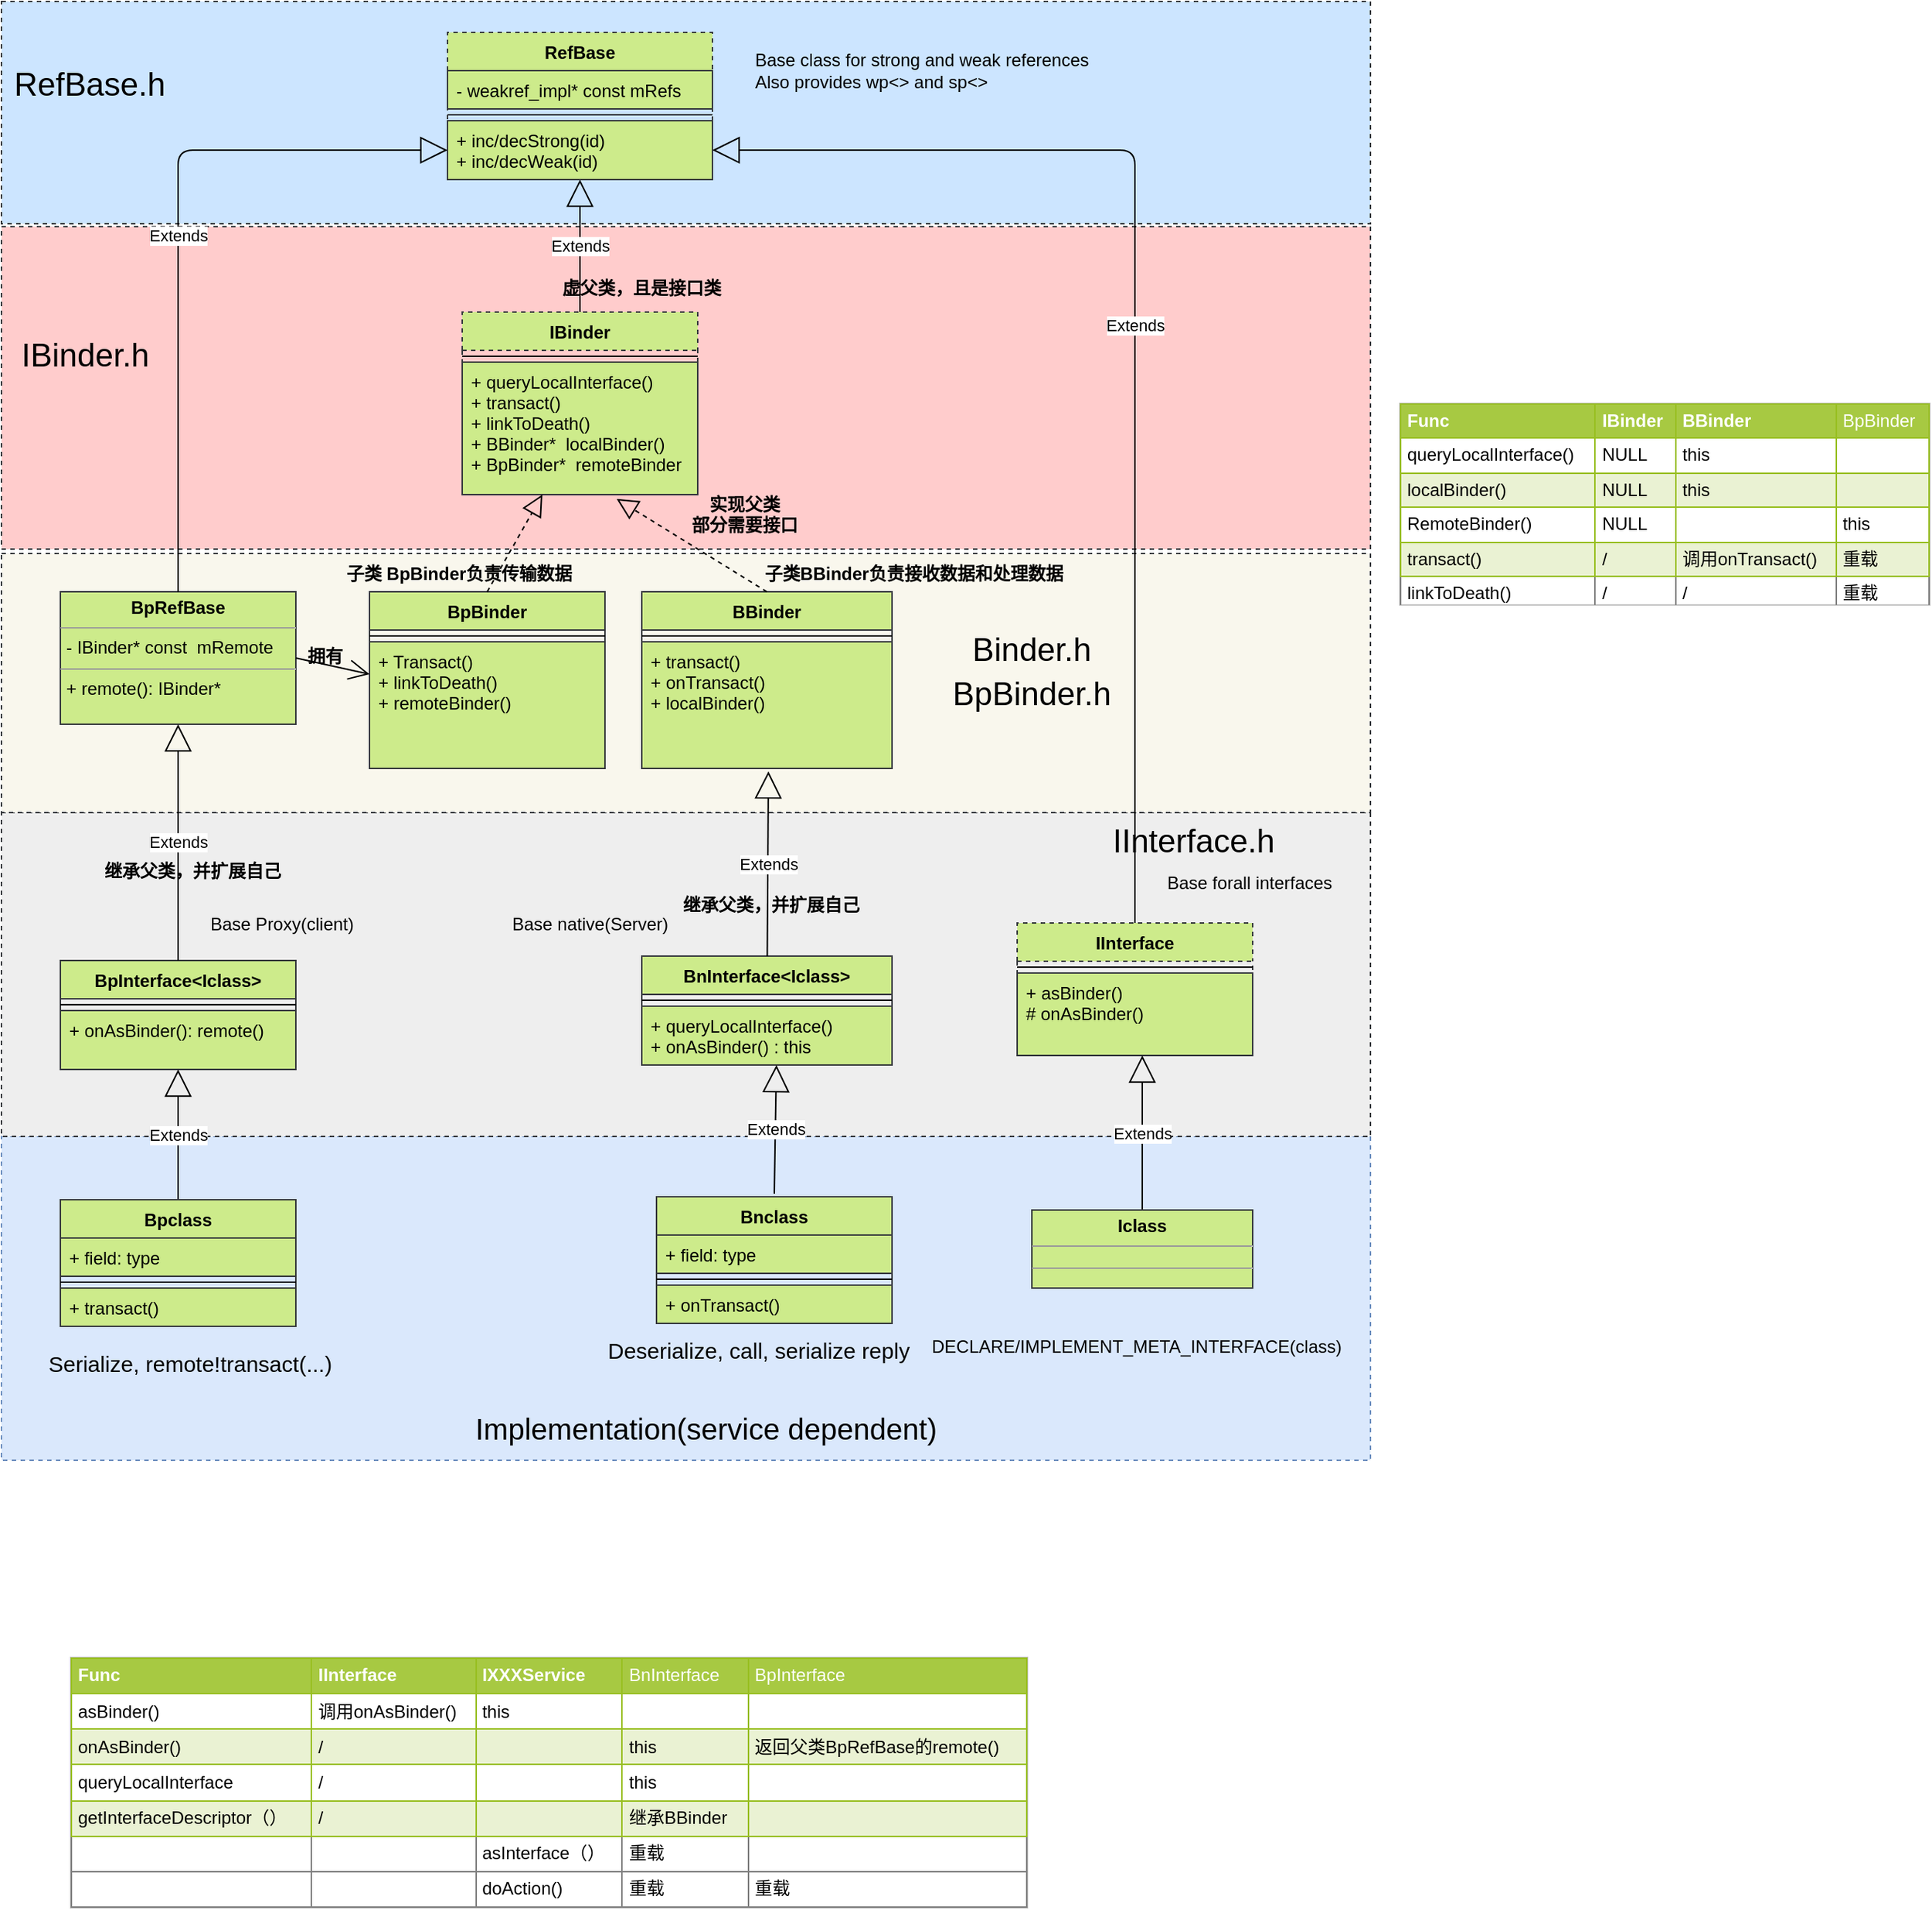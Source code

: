 <mxfile version="10.7.5" type="github"><diagram id="XoV3vyDaCqy8AsBaV7ED" name="Page-1"><mxGraphModel dx="1394" dy="1815" grid="1" gridSize="10" guides="1" tooltips="1" connect="1" arrows="1" fold="1" page="1" pageScale="1" pageWidth="850" pageHeight="1100" math="0" shadow="0"><root><mxCell id="0"/><mxCell id="1" parent="0"/><mxCell id="CPsG9SEY5jyk_iXfo9My-16" value="" style="rounded=0;whiteSpace=wrap;html=1;dashed=1;fillColor=#dae8fc;strokeColor=#6c8ebf;" vertex="1" parent="1"><mxGeometry y="530" width="930" height="220" as="geometry"/></mxCell><mxCell id="CPsG9SEY5jyk_iXfo9My-9" value="" style="rounded=0;whiteSpace=wrap;html=1;dashed=1;fillColor=#eeeeee;strokeColor=#36393d;" vertex="1" parent="1"><mxGeometry y="310" width="930" height="220" as="geometry"/></mxCell><mxCell id="CPsG9SEY5jyk_iXfo9My-1" value="" style="rounded=0;whiteSpace=wrap;html=1;dashed=1;fillColor=#f9f7ed;strokeColor=#36393d;" vertex="1" parent="1"><mxGeometry y="134" width="930" height="176" as="geometry"/></mxCell><mxCell id="U_8C0pxJ0CiSHhDWeCDq-96" value="" style="rounded=0;whiteSpace=wrap;html=1;dashed=1;fillColor=#ffcccc;strokeColor=#36393d;" parent="1" vertex="1"><mxGeometry y="-88" width="930" height="219" as="geometry"/></mxCell><mxCell id="U_8C0pxJ0CiSHhDWeCDq-94" value="" style="rounded=0;whiteSpace=wrap;html=1;dashed=1;fillColor=#cce5ff;strokeColor=#36393d;" parent="1" vertex="1"><mxGeometry y="-241" width="930" height="151" as="geometry"/></mxCell><mxCell id="U_8C0pxJ0CiSHhDWeCDq-1" value="IBinder" style="swimlane;fontStyle=1;align=center;verticalAlign=top;childLayout=stackLayout;horizontal=1;startSize=26;horizontalStack=0;resizeParent=1;resizeParentMax=0;resizeLast=0;collapsible=1;marginBottom=0;fillColor=#cdeb8b;strokeColor=#36393d;dashed=1;" parent="1" vertex="1"><mxGeometry x="313" y="-30" width="160" height="124" as="geometry"/></mxCell><mxCell id="U_8C0pxJ0CiSHhDWeCDq-2" value="" style="line;strokeWidth=1;fillColor=none;align=left;verticalAlign=middle;spacingTop=-1;spacingLeft=3;spacingRight=3;rotatable=0;labelPosition=right;points=[];portConstraint=eastwest;" parent="U_8C0pxJ0CiSHhDWeCDq-1" vertex="1"><mxGeometry y="26" width="160" height="8" as="geometry"/></mxCell><mxCell id="U_8C0pxJ0CiSHhDWeCDq-3" value="+ queryLocalInterface()&#10;+ transact()&#10;+ linkToDeath()&#10;+ BBinder*  localBinder()&#10;+ BpBinder*  remoteBinder" style="text;strokeColor=#36393d;fillColor=#cdeb8b;align=left;verticalAlign=top;spacingLeft=4;spacingRight=4;overflow=hidden;rotatable=0;points=[[0,0.5],[1,0.5]];portConstraint=eastwest;" parent="U_8C0pxJ0CiSHhDWeCDq-1" vertex="1"><mxGeometry y="34" width="160" height="90" as="geometry"/></mxCell><mxCell id="U_8C0pxJ0CiSHhDWeCDq-4" value="BpBinder" style="swimlane;fontStyle=1;align=center;verticalAlign=top;childLayout=stackLayout;horizontal=1;startSize=26;horizontalStack=0;resizeParent=1;resizeParentMax=0;resizeLast=0;collapsible=1;marginBottom=0;fillColor=#cdeb8b;strokeColor=#36393d;" parent="1" vertex="1"><mxGeometry x="250" y="160" width="160" height="120" as="geometry"/></mxCell><mxCell id="U_8C0pxJ0CiSHhDWeCDq-5" value="" style="line;strokeWidth=1;fillColor=none;align=left;verticalAlign=middle;spacingTop=-1;spacingLeft=3;spacingRight=3;rotatable=0;labelPosition=right;points=[];portConstraint=eastwest;" parent="U_8C0pxJ0CiSHhDWeCDq-4" vertex="1"><mxGeometry y="26" width="160" height="8" as="geometry"/></mxCell><mxCell id="U_8C0pxJ0CiSHhDWeCDq-6" value="+ Transact()&#10;+ linkToDeath()&#10;+ remoteBinder()&#10;" style="text;strokeColor=#36393d;fillColor=#cdeb8b;align=left;verticalAlign=top;spacingLeft=4;spacingRight=4;overflow=hidden;rotatable=0;points=[[0,0.5],[1,0.5]];portConstraint=eastwest;" parent="U_8C0pxJ0CiSHhDWeCDq-4" vertex="1"><mxGeometry y="34" width="160" height="86" as="geometry"/></mxCell><mxCell id="U_8C0pxJ0CiSHhDWeCDq-7" value="BBinder&#10;&#10;" style="swimlane;fontStyle=1;align=center;verticalAlign=top;childLayout=stackLayout;horizontal=1;startSize=26;horizontalStack=0;resizeParent=1;resizeParentMax=0;resizeLast=0;collapsible=1;marginBottom=0;fillColor=#cdeb8b;strokeColor=#36393d;" parent="1" vertex="1"><mxGeometry x="435" y="160" width="170" height="120" as="geometry"/></mxCell><mxCell id="U_8C0pxJ0CiSHhDWeCDq-8" value="" style="line;strokeWidth=1;fillColor=none;align=left;verticalAlign=middle;spacingTop=-1;spacingLeft=3;spacingRight=3;rotatable=0;labelPosition=right;points=[];portConstraint=eastwest;" parent="U_8C0pxJ0CiSHhDWeCDq-7" vertex="1"><mxGeometry y="26" width="170" height="8" as="geometry"/></mxCell><mxCell id="U_8C0pxJ0CiSHhDWeCDq-9" value="+ transact()&#10;+ onTransact()&#10;+ localBinder()&#10;" style="text;strokeColor=#36393d;fillColor=#cdeb8b;align=left;verticalAlign=top;spacingLeft=4;spacingRight=4;overflow=hidden;rotatable=0;points=[[0,0.5],[1,0.5]];portConstraint=eastwest;" parent="U_8C0pxJ0CiSHhDWeCDq-7" vertex="1"><mxGeometry y="34" width="170" height="86" as="geometry"/></mxCell><mxCell id="U_8C0pxJ0CiSHhDWeCDq-10" value="IInterface&#10;&#10;" style="swimlane;fontStyle=1;align=center;verticalAlign=top;childLayout=stackLayout;horizontal=1;startSize=26;horizontalStack=0;resizeParent=1;resizeParentMax=0;resizeLast=0;collapsible=1;marginBottom=0;fillColor=#cdeb8b;strokeColor=#36393d;dashed=1;" parent="1" vertex="1"><mxGeometry x="690" y="385" width="160" height="90" as="geometry"/></mxCell><mxCell id="U_8C0pxJ0CiSHhDWeCDq-11" value="" style="line;strokeWidth=1;fillColor=none;align=left;verticalAlign=middle;spacingTop=-1;spacingLeft=3;spacingRight=3;rotatable=0;labelPosition=right;points=[];portConstraint=eastwest;" parent="U_8C0pxJ0CiSHhDWeCDq-10" vertex="1"><mxGeometry y="26" width="160" height="8" as="geometry"/></mxCell><mxCell id="U_8C0pxJ0CiSHhDWeCDq-12" value="+ asBinder()&#10;# onAsBinder()&#10;" style="text;strokeColor=#36393d;fillColor=#cdeb8b;align=left;verticalAlign=top;spacingLeft=4;spacingRight=4;overflow=hidden;rotatable=0;points=[[0,0.5],[1,0.5]];portConstraint=eastwest;" parent="U_8C0pxJ0CiSHhDWeCDq-10" vertex="1"><mxGeometry y="34" width="160" height="56" as="geometry"/></mxCell><mxCell id="U_8C0pxJ0CiSHhDWeCDq-16" value="BnInterface&lt;Iclass&gt;" style="swimlane;fontStyle=1;align=center;verticalAlign=top;childLayout=stackLayout;horizontal=1;startSize=26;horizontalStack=0;resizeParent=1;resizeParentMax=0;resizeLast=0;collapsible=1;marginBottom=0;fillColor=#cdeb8b;strokeColor=#36393d;" parent="1" vertex="1"><mxGeometry x="435" y="407.5" width="170" height="74" as="geometry"/></mxCell><mxCell id="U_8C0pxJ0CiSHhDWeCDq-17" value="" style="line;strokeWidth=1;fillColor=none;align=left;verticalAlign=middle;spacingTop=-1;spacingLeft=3;spacingRight=3;rotatable=0;labelPosition=right;points=[];portConstraint=eastwest;" parent="U_8C0pxJ0CiSHhDWeCDq-16" vertex="1"><mxGeometry y="26" width="170" height="8" as="geometry"/></mxCell><mxCell id="U_8C0pxJ0CiSHhDWeCDq-18" value="+ queryLocalInterface()&#10;+ onAsBinder() : this" style="text;strokeColor=#36393d;fillColor=#cdeb8b;align=left;verticalAlign=top;spacingLeft=4;spacingRight=4;overflow=hidden;rotatable=0;points=[[0,0.5],[1,0.5]];portConstraint=eastwest;" parent="U_8C0pxJ0CiSHhDWeCDq-16" vertex="1"><mxGeometry y="34" width="170" height="40" as="geometry"/></mxCell><mxCell id="U_8C0pxJ0CiSHhDWeCDq-19" value="Extends" style="endArrow=block;endSize=16;endFill=0;html=1;entryX=0.506;entryY=1.023;entryDx=0;entryDy=0;entryPerimeter=0;" parent="1" source="U_8C0pxJ0CiSHhDWeCDq-16" target="U_8C0pxJ0CiSHhDWeCDq-9" edge="1"><mxGeometry width="160" relative="1" as="geometry"><mxPoint x="630" y="610" as="sourcePoint"/><mxPoint x="790" y="610" as="targetPoint"/></mxGeometry></mxCell><mxCell id="U_8C0pxJ0CiSHhDWeCDq-21" value="BpInterface&lt;Iclass&gt;" style="swimlane;fontStyle=1;align=center;verticalAlign=top;childLayout=stackLayout;horizontal=1;startSize=26;horizontalStack=0;resizeParent=1;resizeParentMax=0;resizeLast=0;collapsible=1;marginBottom=0;fillColor=#cdeb8b;strokeColor=#36393d;" parent="1" vertex="1"><mxGeometry x="40" y="410.5" width="160" height="74" as="geometry"/></mxCell><mxCell id="U_8C0pxJ0CiSHhDWeCDq-22" value="" style="line;strokeWidth=1;fillColor=none;align=left;verticalAlign=middle;spacingTop=-1;spacingLeft=3;spacingRight=3;rotatable=0;labelPosition=right;points=[];portConstraint=eastwest;" parent="U_8C0pxJ0CiSHhDWeCDq-21" vertex="1"><mxGeometry y="26" width="160" height="8" as="geometry"/></mxCell><mxCell id="U_8C0pxJ0CiSHhDWeCDq-24" value="+ onAsBinder(): remote()" style="text;strokeColor=#36393d;fillColor=#cdeb8b;align=left;verticalAlign=top;spacingLeft=4;spacingRight=4;overflow=hidden;rotatable=0;points=[[0,0.5],[1,0.5]];portConstraint=eastwest;" parent="U_8C0pxJ0CiSHhDWeCDq-21" vertex="1"><mxGeometry y="34" width="160" height="40" as="geometry"/></mxCell><mxCell id="U_8C0pxJ0CiSHhDWeCDq-25" value="&lt;p style=&quot;margin: 0px ; margin-top: 4px ; text-align: center&quot;&gt;&lt;b&gt;BpRefBase&lt;/b&gt;&lt;/p&gt;&lt;hr size=&quot;1&quot;&gt;&lt;p style=&quot;margin: 0px ; margin-left: 4px&quot;&gt;- IBinder* const&amp;nbsp; mRemote&lt;/p&gt;&lt;hr size=&quot;1&quot;&gt;&lt;p style=&quot;margin: 0px ; margin-left: 4px&quot;&gt;+ remote(): IBinder*&lt;/p&gt;" style="verticalAlign=top;align=left;overflow=fill;fontSize=12;fontFamily=Helvetica;html=1;fillColor=#cdeb8b;strokeColor=#36393d;" parent="1" vertex="1"><mxGeometry x="40" y="160" width="160" height="90" as="geometry"/></mxCell><mxCell id="U_8C0pxJ0CiSHhDWeCDq-26" value="Extends" style="endArrow=block;endSize=16;endFill=0;html=1;entryX=0.5;entryY=1;entryDx=0;entryDy=0;" parent="1" source="U_8C0pxJ0CiSHhDWeCDq-21" target="U_8C0pxJ0CiSHhDWeCDq-25" edge="1"><mxGeometry width="160" relative="1" as="geometry"><mxPoint x="40" y="560" as="sourcePoint"/><mxPoint x="200" y="560" as="targetPoint"/></mxGeometry></mxCell><mxCell id="U_8C0pxJ0CiSHhDWeCDq-37" value="Extends" style="endArrow=block;endSize=16;endFill=0;html=1;" parent="1" target="U_8C0pxJ0CiSHhDWeCDq-24" edge="1"><mxGeometry width="160" relative="1" as="geometry"><mxPoint x="120" y="572.5" as="sourcePoint"/><mxPoint x="230" y="780" as="targetPoint"/></mxGeometry></mxCell><mxCell id="U_8C0pxJ0CiSHhDWeCDq-38" value="Extends" style="endArrow=block;endSize=16;endFill=0;html=1;entryX=0.538;entryY=1;entryDx=0;entryDy=0;entryPerimeter=0;exitX=0.5;exitY=0;exitDx=0;exitDy=0;" parent="1" target="U_8C0pxJ0CiSHhDWeCDq-18" edge="1"><mxGeometry width="160" relative="1" as="geometry"><mxPoint x="525" y="569" as="sourcePoint"/><mxPoint x="680" y="610" as="targetPoint"/></mxGeometry></mxCell><mxCell id="U_8C0pxJ0CiSHhDWeCDq-39" value="Extends" style="endArrow=block;endSize=16;endFill=0;html=1;exitX=0.5;exitY=0;exitDx=0;exitDy=0;" parent="1" source="U_8C0pxJ0CiSHhDWeCDq-93" edge="1"><mxGeometry width="160" relative="1" as="geometry"><mxPoint x="840" y="573" as="sourcePoint"/><mxPoint x="775" y="475" as="targetPoint"/></mxGeometry></mxCell><mxCell id="U_8C0pxJ0CiSHhDWeCDq-40" value="" style="endArrow=open;endFill=1;endSize=12;html=1;entryX=0.875;entryY=1;entryDx=0;entryDy=0;entryPerimeter=0;exitX=1;exitY=0.5;exitDx=0;exitDy=0;" parent="1" source="U_8C0pxJ0CiSHhDWeCDq-25" target="U_8C0pxJ0CiSHhDWeCDq-50" edge="1"><mxGeometry width="160" relative="1" as="geometry"><mxPoint x="40" y="260" as="sourcePoint"/><mxPoint x="200" y="260" as="targetPoint"/></mxGeometry></mxCell><mxCell id="U_8C0pxJ0CiSHhDWeCDq-43" value="虚父类，且是接口类" style="text;align=center;fontStyle=1;verticalAlign=middle;spacingLeft=3;spacingRight=3;strokeColor=none;rotatable=0;points=[[0,0.5],[1,0.5]];portConstraint=eastwest;" parent="1" vertex="1"><mxGeometry x="395" y="-60" width="80" height="26" as="geometry"/></mxCell><mxCell id="U_8C0pxJ0CiSHhDWeCDq-44" value="子类 BpBinder负责传输数据" style="text;align=center;fontStyle=1;verticalAlign=middle;spacingLeft=3;spacingRight=3;strokeColor=none;rotatable=0;points=[[0,0.5],[1,0.5]];portConstraint=eastwest;" parent="1" vertex="1"><mxGeometry x="271" y="134" width="80" height="26" as="geometry"/></mxCell><mxCell id="U_8C0pxJ0CiSHhDWeCDq-45" value="子类BBinder负责接收数据和处理数据" style="text;align=center;fontStyle=1;verticalAlign=middle;spacingLeft=3;spacingRight=3;strokeColor=none;rotatable=0;points=[[0,0.5],[1,0.5]];portConstraint=eastwest;" parent="1" vertex="1"><mxGeometry x="580" y="134" width="80" height="26" as="geometry"/></mxCell><mxCell id="U_8C0pxJ0CiSHhDWeCDq-47" value="实现父类&#10;部分需要接口" style="text;align=center;fontStyle=1;verticalAlign=middle;spacingLeft=3;spacingRight=3;strokeColor=none;rotatable=0;points=[[0,0.5],[1,0.5]];portConstraint=eastwest;" parent="1" vertex="1"><mxGeometry x="465" y="94" width="80" height="26" as="geometry"/></mxCell><mxCell id="U_8C0pxJ0CiSHhDWeCDq-48" value="继承父类，并扩展自己" style="text;align=center;fontStyle=1;verticalAlign=middle;spacingLeft=3;spacingRight=3;strokeColor=none;rotatable=0;points=[[0,0.5],[1,0.5]];portConstraint=eastwest;" parent="1" vertex="1"><mxGeometry x="90" y="336" width="80" height="26" as="geometry"/></mxCell><mxCell id="U_8C0pxJ0CiSHhDWeCDq-49" value="继承父类，并扩展自己" style="text;align=center;fontStyle=1;verticalAlign=middle;spacingLeft=3;spacingRight=3;strokeColor=none;rotatable=0;points=[[0,0.5],[1,0.5]];portConstraint=eastwest;" parent="1" vertex="1"><mxGeometry x="483" y="359" width="80" height="26" as="geometry"/></mxCell><mxCell id="U_8C0pxJ0CiSHhDWeCDq-50" value="拥有" style="text;align=center;fontStyle=1;verticalAlign=middle;spacingLeft=3;spacingRight=3;strokeColor=none;rotatable=0;points=[[0,0.5],[1,0.5]];portConstraint=eastwest;" parent="1" vertex="1"><mxGeometry x="180" y="190" width="80" height="26" as="geometry"/></mxCell><mxCell id="U_8C0pxJ0CiSHhDWeCDq-52" value="&lt;table border=&quot;1&quot; width=&quot;100%&quot; cellpadding=&quot;4&quot; style=&quot;width: 100% ; height: 100% ; border-collapse: collapse&quot;&gt;&lt;tbody&gt;&lt;tr style=&quot;background-color: #a7c942 ; color: #ffffff ; border: 1px solid #98bf21&quot;&gt;&lt;th align=&quot;left&quot;&gt;Func&lt;/th&gt;&lt;th align=&quot;left&quot;&gt;IBinder&lt;/th&gt;&lt;th align=&quot;left&quot;&gt;BBinder&lt;/th&gt;&lt;td&gt;BpBinder&lt;/td&gt;&lt;/tr&gt;&lt;tr style=&quot;border: 1px solid #98bf21&quot;&gt;&lt;td&gt;queryLocalInterface()&lt;/td&gt;&lt;td&gt;NULL&lt;/td&gt;&lt;td&gt;this&lt;/td&gt;&lt;td&gt;&lt;br&gt;&lt;/td&gt;&lt;/tr&gt;&lt;tr style=&quot;background-color: #eaf2d3 ; border: 1px solid #98bf21&quot;&gt;&lt;td&gt;localBinder()&lt;/td&gt;&lt;td&gt;NULL&lt;/td&gt;&lt;td&gt;this&lt;/td&gt;&lt;td&gt;&lt;br&gt;&lt;/td&gt;&lt;/tr&gt;&lt;tr style=&quot;border: 1px solid #98bf21&quot;&gt;&lt;td&gt;RemoteBinder()&lt;/td&gt;&lt;td&gt;NULL&lt;/td&gt;&lt;td&gt;&lt;br&gt;&lt;/td&gt;&lt;td&gt;this&lt;/td&gt;&lt;/tr&gt;&lt;tr style=&quot;background-color: #eaf2d3 ; border: 1px solid #98bf21&quot;&gt;&lt;td&gt;transact()&lt;/td&gt;&lt;td&gt;/&lt;/td&gt;&lt;td&gt;调用onTransact()&lt;/td&gt;&lt;td&gt;重载&amp;nbsp;&lt;/td&gt;&lt;/tr&gt;&lt;tr&gt;&lt;td&gt;linkToDeath()&lt;/td&gt;&lt;td&gt;/&lt;/td&gt;&lt;td&gt;/&lt;/td&gt;&lt;td&gt;重载&lt;/td&gt;&lt;/tr&gt;&lt;/tbody&gt;&lt;/table&gt;" style="text;html=1;strokeColor=#c0c0c0;fillColor=#ffffff;overflow=fill;rounded=0;" parent="1" vertex="1"><mxGeometry x="950" y="32" width="360" height="137" as="geometry"/></mxCell><mxCell id="U_8C0pxJ0CiSHhDWeCDq-53" value="&lt;table border=&quot;1&quot; width=&quot;100%&quot; cellpadding=&quot;4&quot; style=&quot;width: 100% ; height: 100% ; border-collapse: collapse&quot;&gt;&lt;tbody&gt;&lt;tr style=&quot;background-color: #a7c942 ; color: #ffffff ; border: 1px solid #98bf21&quot;&gt;&lt;th align=&quot;left&quot;&gt;Func&lt;/th&gt;&lt;th align=&quot;left&quot;&gt;IInterface&lt;/th&gt;&lt;th align=&quot;left&quot;&gt;IXXXService&lt;/th&gt;&lt;td&gt;BnInterface&lt;/td&gt;&lt;td&gt;BpInterface&lt;/td&gt;&lt;/tr&gt;&lt;tr style=&quot;border: 1px solid #98bf21&quot;&gt;&lt;td&gt;asBinder()&lt;/td&gt;&lt;td&gt;调用onAsBinder()&lt;br&gt;&lt;/td&gt;&lt;td&gt;this&lt;/td&gt;&lt;td&gt;&lt;br&gt;&lt;/td&gt;&lt;td&gt;&lt;br&gt;&lt;/td&gt;&lt;/tr&gt;&lt;tr style=&quot;background-color: #eaf2d3 ; border: 1px solid #98bf21&quot;&gt;&lt;td&gt;onAsBinder()&lt;/td&gt;&lt;td&gt;/&lt;/td&gt;&lt;td&gt;&lt;br&gt;&lt;/td&gt;&lt;td&gt;this&lt;/td&gt;&lt;td&gt;返回父类BpRefBase的remote()&lt;br&gt;&lt;/td&gt;&lt;/tr&gt;&lt;tr style=&quot;border: 1px solid #98bf21&quot;&gt;&lt;td&gt;queryLocalInterface&lt;br&gt;&lt;/td&gt;&lt;td&gt;/&lt;/td&gt;&lt;td&gt;&lt;br&gt;&lt;/td&gt;&lt;td&gt;this&lt;/td&gt;&lt;td&gt;&lt;br&gt;&lt;/td&gt;&lt;/tr&gt;&lt;tr style=&quot;background-color: #eaf2d3 ; border: 1px solid #98bf21&quot;&gt;&lt;td&gt;getInterfaceDescriptor（）&lt;br&gt;&lt;/td&gt;&lt;td&gt;/&lt;/td&gt;&lt;td&gt;&lt;br&gt;&lt;/td&gt;&lt;td&gt;继承BBinder&amp;nbsp;&lt;/td&gt;&lt;td&gt;&lt;br&gt;&lt;/td&gt;&lt;/tr&gt;&lt;tr&gt;&lt;td&gt;&lt;br&gt;&lt;/td&gt;&lt;td&gt;&lt;br&gt;&lt;/td&gt;&lt;td&gt;asInterface（）&lt;br&gt;&lt;/td&gt;&lt;td&gt;重载&lt;/td&gt;&lt;td&gt;&lt;br&gt;&lt;/td&gt;&lt;/tr&gt;&lt;tr&gt;&lt;td&gt;&lt;br&gt;&lt;/td&gt;&lt;td&gt;&lt;br&gt;&lt;/td&gt;&lt;td&gt;doAction()&lt;/td&gt;&lt;td&gt;重载&lt;/td&gt;&lt;td&gt;重载&lt;/td&gt;&lt;/tr&gt;&lt;/tbody&gt;&lt;/table&gt;" style="text;html=1;strokeColor=#c0c0c0;fillColor=#ffffff;overflow=fill;rounded=0;" parent="1" vertex="1"><mxGeometry x="47" y="884" width="650" height="170" as="geometry"/></mxCell><mxCell id="U_8C0pxJ0CiSHhDWeCDq-59" value="Extends" style="endArrow=block;endSize=16;endFill=0;html=1;exitX=0.5;exitY=0;exitDx=0;exitDy=0;" parent="1" source="U_8C0pxJ0CiSHhDWeCDq-1" target="U_8C0pxJ0CiSHhDWeCDq-65" edge="1"><mxGeometry width="160" relative="1" as="geometry"><mxPoint x="380" y="30" as="sourcePoint"/><mxPoint x="380" y="-69" as="targetPoint"/></mxGeometry></mxCell><mxCell id="U_8C0pxJ0CiSHhDWeCDq-62" value="RefBase" style="swimlane;fontStyle=1;align=center;verticalAlign=top;childLayout=stackLayout;horizontal=1;startSize=26;horizontalStack=0;resizeParent=1;resizeParentMax=0;resizeLast=0;collapsible=1;marginBottom=0;dashed=1;fillColor=#cdeb8b;strokeColor=#36393d;" parent="1" vertex="1"><mxGeometry x="303" y="-220" width="180" height="100" as="geometry"/></mxCell><mxCell id="U_8C0pxJ0CiSHhDWeCDq-63" value="- weakref_impl* const mRefs" style="text;strokeColor=#36393d;fillColor=#cdeb8b;align=left;verticalAlign=top;spacingLeft=4;spacingRight=4;overflow=hidden;rotatable=0;points=[[0,0.5],[1,0.5]];portConstraint=eastwest;" parent="U_8C0pxJ0CiSHhDWeCDq-62" vertex="1"><mxGeometry y="26" width="180" height="26" as="geometry"/></mxCell><mxCell id="U_8C0pxJ0CiSHhDWeCDq-64" value="" style="line;strokeWidth=1;fillColor=#cdeb8b;align=left;verticalAlign=middle;spacingTop=-1;spacingLeft=3;spacingRight=3;rotatable=0;labelPosition=right;points=[];portConstraint=eastwest;strokeColor=#36393d;" parent="U_8C0pxJ0CiSHhDWeCDq-62" vertex="1"><mxGeometry y="52" width="180" height="8" as="geometry"/></mxCell><mxCell id="U_8C0pxJ0CiSHhDWeCDq-65" value="+ inc/decStrong(id)&#10;+ inc/decWeak(id)&#10;" style="text;strokeColor=#36393d;fillColor=#cdeb8b;align=left;verticalAlign=top;spacingLeft=4;spacingRight=4;overflow=hidden;rotatable=0;points=[[0,0.5],[1,0.5]];portConstraint=eastwest;" parent="U_8C0pxJ0CiSHhDWeCDq-62" vertex="1"><mxGeometry y="60" width="180" height="40" as="geometry"/></mxCell><mxCell id="U_8C0pxJ0CiSHhDWeCDq-68" value="" style="endArrow=block;dashed=1;endFill=0;endSize=12;html=1;exitX=0.5;exitY=0;exitDx=0;exitDy=0;" parent="1" source="U_8C0pxJ0CiSHhDWeCDq-4" target="U_8C0pxJ0CiSHhDWeCDq-3" edge="1"><mxGeometry width="160" relative="1" as="geometry"><mxPoint x="310" y="140" as="sourcePoint"/><mxPoint x="470" y="140" as="targetPoint"/></mxGeometry></mxCell><mxCell id="U_8C0pxJ0CiSHhDWeCDq-72" value="Extends" style="endArrow=block;endSize=16;endFill=0;html=1;exitX=0.5;exitY=0;exitDx=0;exitDy=0;edgeStyle=orthogonalEdgeStyle;" parent="1" source="U_8C0pxJ0CiSHhDWeCDq-10" target="U_8C0pxJ0CiSHhDWeCDq-65" edge="1"><mxGeometry width="160" relative="1" as="geometry"><mxPoint x="750" y="240" as="sourcePoint"/><mxPoint x="910" y="240" as="targetPoint"/><Array as="points"><mxPoint x="770" y="-140"/></Array></mxGeometry></mxCell><mxCell id="U_8C0pxJ0CiSHhDWeCDq-75" value="" style="endArrow=block;dashed=1;endFill=0;endSize=12;html=1;entryX=0.656;entryY=1.033;entryDx=0;entryDy=0;entryPerimeter=0;exitX=0.5;exitY=0;exitDx=0;exitDy=0;" parent="1" source="U_8C0pxJ0CiSHhDWeCDq-7" target="U_8C0pxJ0CiSHhDWeCDq-3" edge="1"><mxGeometry width="160" relative="1" as="geometry"><mxPoint x="410" y="320" as="sourcePoint"/><mxPoint x="570" y="320" as="targetPoint"/></mxGeometry></mxCell><mxCell id="U_8C0pxJ0CiSHhDWeCDq-79" value="Extends" style="endArrow=block;endSize=16;endFill=0;html=1;exitX=0.5;exitY=0;exitDx=0;exitDy=0;entryX=0;entryY=0.5;entryDx=0;entryDy=0;edgeStyle=orthogonalEdgeStyle;" parent="1" source="U_8C0pxJ0CiSHhDWeCDq-25" target="U_8C0pxJ0CiSHhDWeCDq-65" edge="1"><mxGeometry width="160" relative="1" as="geometry"><mxPoint x="110" y="80" as="sourcePoint"/><mxPoint x="270" y="80" as="targetPoint"/></mxGeometry></mxCell><mxCell id="U_8C0pxJ0CiSHhDWeCDq-84" value="Bnclass" style="swimlane;fontStyle=1;align=center;verticalAlign=top;childLayout=stackLayout;horizontal=1;startSize=26;horizontalStack=0;resizeParent=1;resizeParentMax=0;resizeLast=0;collapsible=1;marginBottom=0;fillColor=#cdeb8b;strokeColor=#36393d;" parent="1" vertex="1"><mxGeometry x="445" y="571" width="160" height="86" as="geometry"/></mxCell><mxCell id="U_8C0pxJ0CiSHhDWeCDq-85" value="+ field: type" style="text;strokeColor=#36393d;fillColor=#cdeb8b;align=left;verticalAlign=top;spacingLeft=4;spacingRight=4;overflow=hidden;rotatable=0;points=[[0,0.5],[1,0.5]];portConstraint=eastwest;" parent="U_8C0pxJ0CiSHhDWeCDq-84" vertex="1"><mxGeometry y="26" width="160" height="26" as="geometry"/></mxCell><mxCell id="U_8C0pxJ0CiSHhDWeCDq-86" value="" style="line;strokeWidth=1;fillColor=none;align=left;verticalAlign=middle;spacingTop=-1;spacingLeft=3;spacingRight=3;rotatable=0;labelPosition=right;points=[];portConstraint=eastwest;" parent="U_8C0pxJ0CiSHhDWeCDq-84" vertex="1"><mxGeometry y="52" width="160" height="8" as="geometry"/></mxCell><mxCell id="U_8C0pxJ0CiSHhDWeCDq-87" value="+ onTransact()" style="text;strokeColor=#36393d;fillColor=#cdeb8b;align=left;verticalAlign=top;spacingLeft=4;spacingRight=4;overflow=hidden;rotatable=0;points=[[0,0.5],[1,0.5]];portConstraint=eastwest;" parent="U_8C0pxJ0CiSHhDWeCDq-84" vertex="1"><mxGeometry y="60" width="160" height="26" as="geometry"/></mxCell><mxCell id="U_8C0pxJ0CiSHhDWeCDq-88" value="Bpclass" style="swimlane;fontStyle=1;align=center;verticalAlign=top;childLayout=stackLayout;horizontal=1;startSize=26;horizontalStack=0;resizeParent=1;resizeParentMax=0;resizeLast=0;collapsible=1;marginBottom=0;fillColor=#cdeb8b;strokeColor=#36393d;" parent="1" vertex="1"><mxGeometry x="40" y="573" width="160" height="86" as="geometry"/></mxCell><mxCell id="U_8C0pxJ0CiSHhDWeCDq-89" value="+ field: type" style="text;strokeColor=#36393d;fillColor=#cdeb8b;align=left;verticalAlign=top;spacingLeft=4;spacingRight=4;overflow=hidden;rotatable=0;points=[[0,0.5],[1,0.5]];portConstraint=eastwest;" parent="U_8C0pxJ0CiSHhDWeCDq-88" vertex="1"><mxGeometry y="26" width="160" height="26" as="geometry"/></mxCell><mxCell id="U_8C0pxJ0CiSHhDWeCDq-90" value="" style="line;strokeWidth=1;fillColor=none;align=left;verticalAlign=middle;spacingTop=-1;spacingLeft=3;spacingRight=3;rotatable=0;labelPosition=right;points=[];portConstraint=eastwest;" parent="U_8C0pxJ0CiSHhDWeCDq-88" vertex="1"><mxGeometry y="52" width="160" height="8" as="geometry"/></mxCell><mxCell id="U_8C0pxJ0CiSHhDWeCDq-91" value="+ transact()" style="text;strokeColor=#36393d;fillColor=#cdeb8b;align=left;verticalAlign=top;spacingLeft=4;spacingRight=4;overflow=hidden;rotatable=0;points=[[0,0.5],[1,0.5]];portConstraint=eastwest;" parent="U_8C0pxJ0CiSHhDWeCDq-88" vertex="1"><mxGeometry y="60" width="160" height="26" as="geometry"/></mxCell><mxCell id="U_8C0pxJ0CiSHhDWeCDq-93" value="&lt;p style=&quot;margin: 0px ; margin-top: 4px ; text-align: center&quot;&gt;&lt;b&gt;Iclass&lt;/b&gt;&lt;/p&gt;&lt;hr size=&quot;1&quot;&gt;&lt;div style=&quot;height: 2px&quot;&gt;&lt;/div&gt;&lt;hr size=&quot;1&quot;&gt;&lt;div style=&quot;height: 2px&quot;&gt;&lt;/div&gt;" style="verticalAlign=top;align=left;overflow=fill;fontSize=12;fontFamily=Helvetica;html=1;fillColor=#cdeb8b;strokeColor=#36393d;" parent="1" vertex="1"><mxGeometry x="700" y="580" width="150" height="53" as="geometry"/></mxCell><mxCell id="U_8C0pxJ0CiSHhDWeCDq-95" value="RefBase.h" style="text;html=1;strokeColor=none;fillColor=none;align=center;verticalAlign=middle;whiteSpace=wrap;rounded=0;dashed=1;fontSize=22;" parent="1" vertex="1"><mxGeometry x="40" y="-194" width="40" height="20" as="geometry"/></mxCell><mxCell id="U_8C0pxJ0CiSHhDWeCDq-97" value="IBinder.h" style="text;html=1;strokeColor=none;fillColor=none;align=center;verticalAlign=middle;whiteSpace=wrap;rounded=0;dashed=1;fontSize=22;" parent="1" vertex="1"><mxGeometry x="37" y="-10.5" width="40" height="20" as="geometry"/></mxCell><mxCell id="CPsG9SEY5jyk_iXfo9My-2" value="Binder.h" style="text;html=1;strokeColor=none;fillColor=none;align=center;verticalAlign=middle;whiteSpace=wrap;rounded=0;dashed=1;fontSize=22;" vertex="1" parent="1"><mxGeometry x="680" y="190" width="40" height="20" as="geometry"/></mxCell><mxCell id="CPsG9SEY5jyk_iXfo9My-3" value="BpBinder.h" style="text;html=1;strokeColor=none;fillColor=none;align=center;verticalAlign=middle;whiteSpace=wrap;rounded=0;dashed=1;fontSize=22;" vertex="1" parent="1"><mxGeometry x="680" y="220" width="40" height="20" as="geometry"/></mxCell><mxCell id="CPsG9SEY5jyk_iXfo9My-10" value="IInterface.h" style="text;html=1;strokeColor=none;fillColor=none;align=center;verticalAlign=middle;whiteSpace=wrap;rounded=0;dashed=1;fontSize=22;" vertex="1" parent="1"><mxGeometry x="790" y="319.5" width="40" height="20" as="geometry"/></mxCell><mxCell id="CPsG9SEY5jyk_iXfo9My-11" value="&lt;div style=&quot;font-size: 12px;&quot;&gt;Base class for strong and weak references&lt;/div&gt;&lt;div style=&quot;font-size: 12px;&quot;&gt;Also provides wp&amp;lt;&amp;gt; and sp&amp;lt;&amp;gt;&lt;/div&gt;" style="text;html=1;strokeColor=none;fillColor=none;align=left;verticalAlign=middle;whiteSpace=wrap;rounded=0;dashed=1;fontSize=12;" vertex="1" parent="1"><mxGeometry x="510" y="-204" width="280" height="20" as="geometry"/></mxCell><mxCell id="CPsG9SEY5jyk_iXfo9My-12" value="Base forall interfaces" style="text;html=1;fontSize=12;" vertex="1" parent="1"><mxGeometry x="790" y="344" width="140" height="30" as="geometry"/></mxCell><mxCell id="CPsG9SEY5jyk_iXfo9My-13" value="Base native(Server)" style="text;html=1;fontSize=12;" vertex="1" parent="1"><mxGeometry x="345" y="372" width="130" height="30" as="geometry"/></mxCell><mxCell id="CPsG9SEY5jyk_iXfo9My-14" value="Base Proxy(client)" style="text;html=1;fontSize=12;" vertex="1" parent="1"><mxGeometry x="140" y="371.5" width="120" height="30" as="geometry"/></mxCell><mxCell id="CPsG9SEY5jyk_iXfo9My-15" value="DECLARE/IMPLEMENT_META_INTERFACE(class)" style="text;html=1;fontSize=12;" vertex="1" parent="1"><mxGeometry x="630" y="659" width="300" height="30" as="geometry"/></mxCell><mxCell id="CPsG9SEY5jyk_iXfo9My-17" value="Implementation(service dependent)" style="text;html=1;fontSize=20;" vertex="1" parent="1"><mxGeometry x="320" y="710" width="210" height="30" as="geometry"/></mxCell><mxCell id="CPsG9SEY5jyk_iXfo9My-18" value="Serialize, remote!transact(...)" style="text;html=1;fontSize=15;" vertex="1" parent="1"><mxGeometry x="30" y="669" width="280" height="40" as="geometry"/></mxCell><mxCell id="CPsG9SEY5jyk_iXfo9My-19" value="Deserialize, call, serialize reply" style="text;html=1;fontSize=15;" vertex="1" parent="1"><mxGeometry x="410" y="660" width="230" height="30" as="geometry"/></mxCell></root></mxGraphModel></diagram></mxfile>